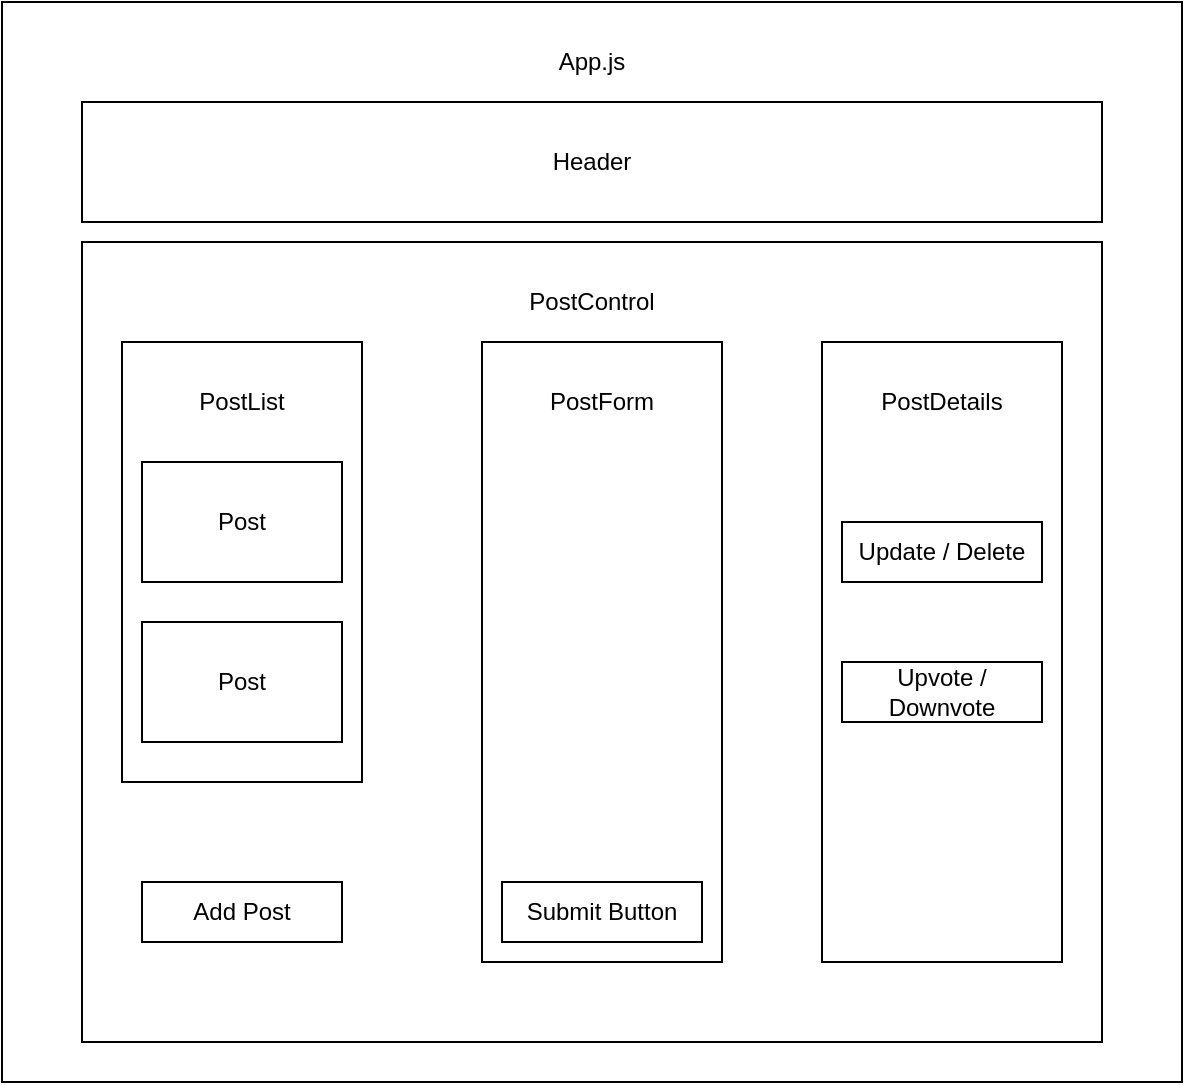 <mxfile version="13.10.0" type="device"><diagram id="w-aQ6NsnAAltgRYWAh6B" name="Page-1"><mxGraphModel dx="615" dy="591" grid="1" gridSize="10" guides="1" tooltips="1" connect="1" arrows="1" fold="1" page="1" pageScale="1" pageWidth="850" pageHeight="1100" math="0" shadow="0"><root><mxCell id="0"/><mxCell id="1" parent="0"/><mxCell id="F5fz3WZvjX2N04hbwQYu-1" value="" style="rounded=0;whiteSpace=wrap;html=1;" vertex="1" parent="1"><mxGeometry x="20" y="40" width="590" height="540" as="geometry"/></mxCell><mxCell id="F5fz3WZvjX2N04hbwQYu-2" value="App.js&lt;br&gt;" style="text;html=1;strokeColor=none;fillColor=none;align=center;verticalAlign=middle;whiteSpace=wrap;rounded=0;" vertex="1" parent="1"><mxGeometry x="295" y="60" width="40" height="20" as="geometry"/></mxCell><mxCell id="F5fz3WZvjX2N04hbwQYu-3" value="Header" style="rounded=0;whiteSpace=wrap;html=1;" vertex="1" parent="1"><mxGeometry x="60" y="90" width="510" height="60" as="geometry"/></mxCell><mxCell id="F5fz3WZvjX2N04hbwQYu-4" value="" style="rounded=0;whiteSpace=wrap;html=1;" vertex="1" parent="1"><mxGeometry x="60" y="160" width="510" height="400" as="geometry"/></mxCell><mxCell id="F5fz3WZvjX2N04hbwQYu-5" value="PostControl" style="text;html=1;strokeColor=none;fillColor=none;align=center;verticalAlign=middle;whiteSpace=wrap;rounded=0;" vertex="1" parent="1"><mxGeometry x="295" y="180" width="40" height="20" as="geometry"/></mxCell><mxCell id="F5fz3WZvjX2N04hbwQYu-6" value="" style="rounded=0;whiteSpace=wrap;html=1;" vertex="1" parent="1"><mxGeometry x="80" y="210" width="120" height="220" as="geometry"/></mxCell><mxCell id="F5fz3WZvjX2N04hbwQYu-7" value="PostList" style="text;html=1;strokeColor=none;fillColor=none;align=center;verticalAlign=middle;whiteSpace=wrap;rounded=0;" vertex="1" parent="1"><mxGeometry x="120" y="230" width="40" height="20" as="geometry"/></mxCell><mxCell id="F5fz3WZvjX2N04hbwQYu-9" value="" style="rounded=0;whiteSpace=wrap;html=1;" vertex="1" parent="1"><mxGeometry x="260" y="210" width="120" height="310" as="geometry"/></mxCell><mxCell id="F5fz3WZvjX2N04hbwQYu-10" value="PostForm" style="text;html=1;strokeColor=none;fillColor=none;align=center;verticalAlign=middle;whiteSpace=wrap;rounded=0;" vertex="1" parent="1"><mxGeometry x="300" y="230" width="40" height="20" as="geometry"/></mxCell><mxCell id="F5fz3WZvjX2N04hbwQYu-11" value="" style="rounded=0;whiteSpace=wrap;html=1;" vertex="1" parent="1"><mxGeometry x="430" y="210" width="120" height="310" as="geometry"/></mxCell><mxCell id="F5fz3WZvjX2N04hbwQYu-12" value="PostDetails" style="text;html=1;strokeColor=none;fillColor=none;align=center;verticalAlign=middle;whiteSpace=wrap;rounded=0;" vertex="1" parent="1"><mxGeometry x="470" y="230" width="40" height="20" as="geometry"/></mxCell><mxCell id="F5fz3WZvjX2N04hbwQYu-13" value="Post" style="rounded=0;whiteSpace=wrap;html=1;" vertex="1" parent="1"><mxGeometry x="90" y="270" width="100" height="60" as="geometry"/></mxCell><mxCell id="F5fz3WZvjX2N04hbwQYu-15" value="Post" style="rounded=0;whiteSpace=wrap;html=1;" vertex="1" parent="1"><mxGeometry x="90" y="350" width="100" height="60" as="geometry"/></mxCell><mxCell id="F5fz3WZvjX2N04hbwQYu-16" value="Add Post" style="rounded=0;whiteSpace=wrap;html=1;" vertex="1" parent="1"><mxGeometry x="90" y="480" width="100" height="30" as="geometry"/></mxCell><mxCell id="F5fz3WZvjX2N04hbwQYu-17" value="Submit Button" style="rounded=0;whiteSpace=wrap;html=1;" vertex="1" parent="1"><mxGeometry x="270" y="480" width="100" height="30" as="geometry"/></mxCell><mxCell id="F5fz3WZvjX2N04hbwQYu-18" value="Update / Delete" style="rounded=0;whiteSpace=wrap;html=1;" vertex="1" parent="1"><mxGeometry x="440" y="300" width="100" height="30" as="geometry"/></mxCell><mxCell id="F5fz3WZvjX2N04hbwQYu-19" value="Upvote / Downvote" style="rounded=0;whiteSpace=wrap;html=1;" vertex="1" parent="1"><mxGeometry x="440" y="370" width="100" height="30" as="geometry"/></mxCell></root></mxGraphModel></diagram></mxfile>